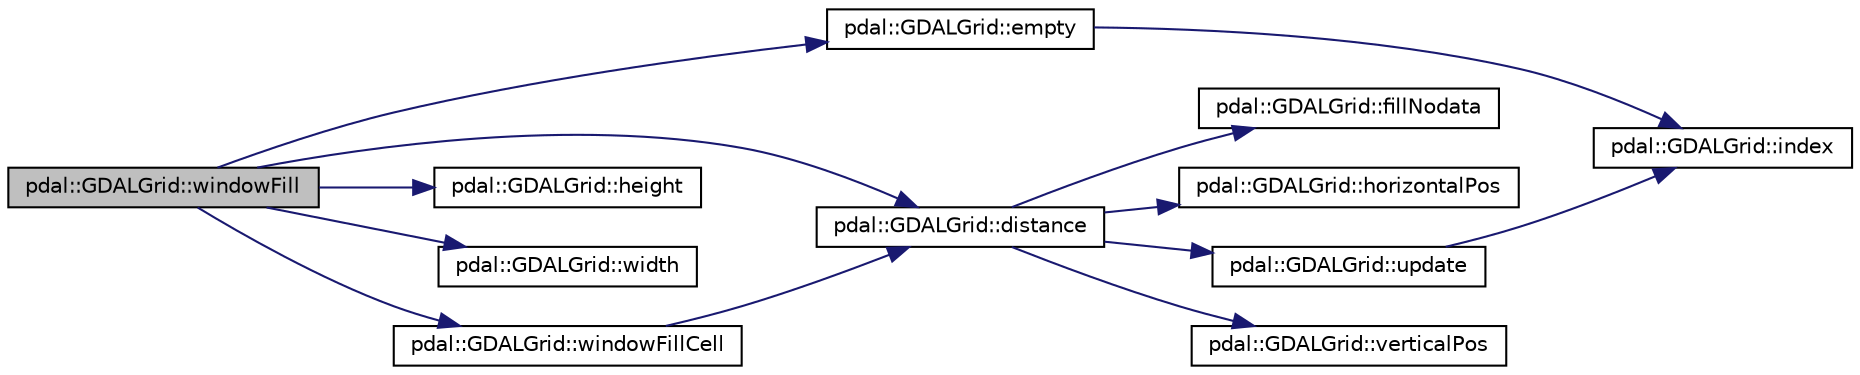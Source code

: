 digraph "pdal::GDALGrid::windowFill"
{
  edge [fontname="Helvetica",fontsize="10",labelfontname="Helvetica",labelfontsize="10"];
  node [fontname="Helvetica",fontsize="10",shape=record];
  rankdir="LR";
  Node1 [label="pdal::GDALGrid::windowFill",height=0.2,width=0.4,color="black", fillcolor="grey75", style="filled", fontcolor="black"];
  Node1 -> Node2 [color="midnightblue",fontsize="10",style="solid",fontname="Helvetica"];
  Node2 [label="pdal::GDALGrid::distance",height=0.2,width=0.4,color="black", fillcolor="white", style="filled",URL="$classpdal_1_1GDALGrid.html#af93a4a87c937433d3d82c050c0bd86bc"];
  Node2 -> Node3 [color="midnightblue",fontsize="10",style="solid",fontname="Helvetica"];
  Node3 [label="pdal::GDALGrid::fillNodata",height=0.2,width=0.4,color="black", fillcolor="white", style="filled",URL="$classpdal_1_1GDALGrid.html#a3db36b257c5b02984a70daba39fcf5ff"];
  Node2 -> Node4 [color="midnightblue",fontsize="10",style="solid",fontname="Helvetica"];
  Node4 [label="pdal::GDALGrid::horizontalPos",height=0.2,width=0.4,color="black", fillcolor="white", style="filled",URL="$classpdal_1_1GDALGrid.html#ab8332fb6e1bba9e71ace877af67811b6"];
  Node2 -> Node5 [color="midnightblue",fontsize="10",style="solid",fontname="Helvetica"];
  Node5 [label="pdal::GDALGrid::update",height=0.2,width=0.4,color="black", fillcolor="white", style="filled",URL="$classpdal_1_1GDALGrid.html#ac76afe2343939aefb49a0d4f82956519"];
  Node5 -> Node6 [color="midnightblue",fontsize="10",style="solid",fontname="Helvetica"];
  Node6 [label="pdal::GDALGrid::index",height=0.2,width=0.4,color="black", fillcolor="white", style="filled",URL="$classpdal_1_1GDALGrid.html#aad61638561cd3049bba2717ab1ba23b1"];
  Node2 -> Node7 [color="midnightblue",fontsize="10",style="solid",fontname="Helvetica"];
  Node7 [label="pdal::GDALGrid::verticalPos",height=0.2,width=0.4,color="black", fillcolor="white", style="filled",URL="$classpdal_1_1GDALGrid.html#a74693723015c77582ea471d923133dbd"];
  Node1 -> Node8 [color="midnightblue",fontsize="10",style="solid",fontname="Helvetica"];
  Node8 [label="pdal::GDALGrid::empty",height=0.2,width=0.4,color="black", fillcolor="white", style="filled",URL="$classpdal_1_1GDALGrid.html#a502944d1c3bf2d7daed001d5b56887cc"];
  Node8 -> Node6 [color="midnightblue",fontsize="10",style="solid",fontname="Helvetica"];
  Node1 -> Node9 [color="midnightblue",fontsize="10",style="solid",fontname="Helvetica"];
  Node9 [label="pdal::GDALGrid::height",height=0.2,width=0.4,color="black", fillcolor="white", style="filled",URL="$classpdal_1_1GDALGrid.html#a0b26924f2de92cf1379112fab6f88401"];
  Node1 -> Node10 [color="midnightblue",fontsize="10",style="solid",fontname="Helvetica"];
  Node10 [label="pdal::GDALGrid::width",height=0.2,width=0.4,color="black", fillcolor="white", style="filled",URL="$classpdal_1_1GDALGrid.html#aa87e44877a62e79b92d651ff4dc28848"];
  Node1 -> Node11 [color="midnightblue",fontsize="10",style="solid",fontname="Helvetica"];
  Node11 [label="pdal::GDALGrid::windowFillCell",height=0.2,width=0.4,color="black", fillcolor="white", style="filled",URL="$classpdal_1_1GDALGrid.html#a3df67e9df954c3b14c421e6319abbc93"];
  Node11 -> Node2 [color="midnightblue",fontsize="10",style="solid",fontname="Helvetica"];
}
